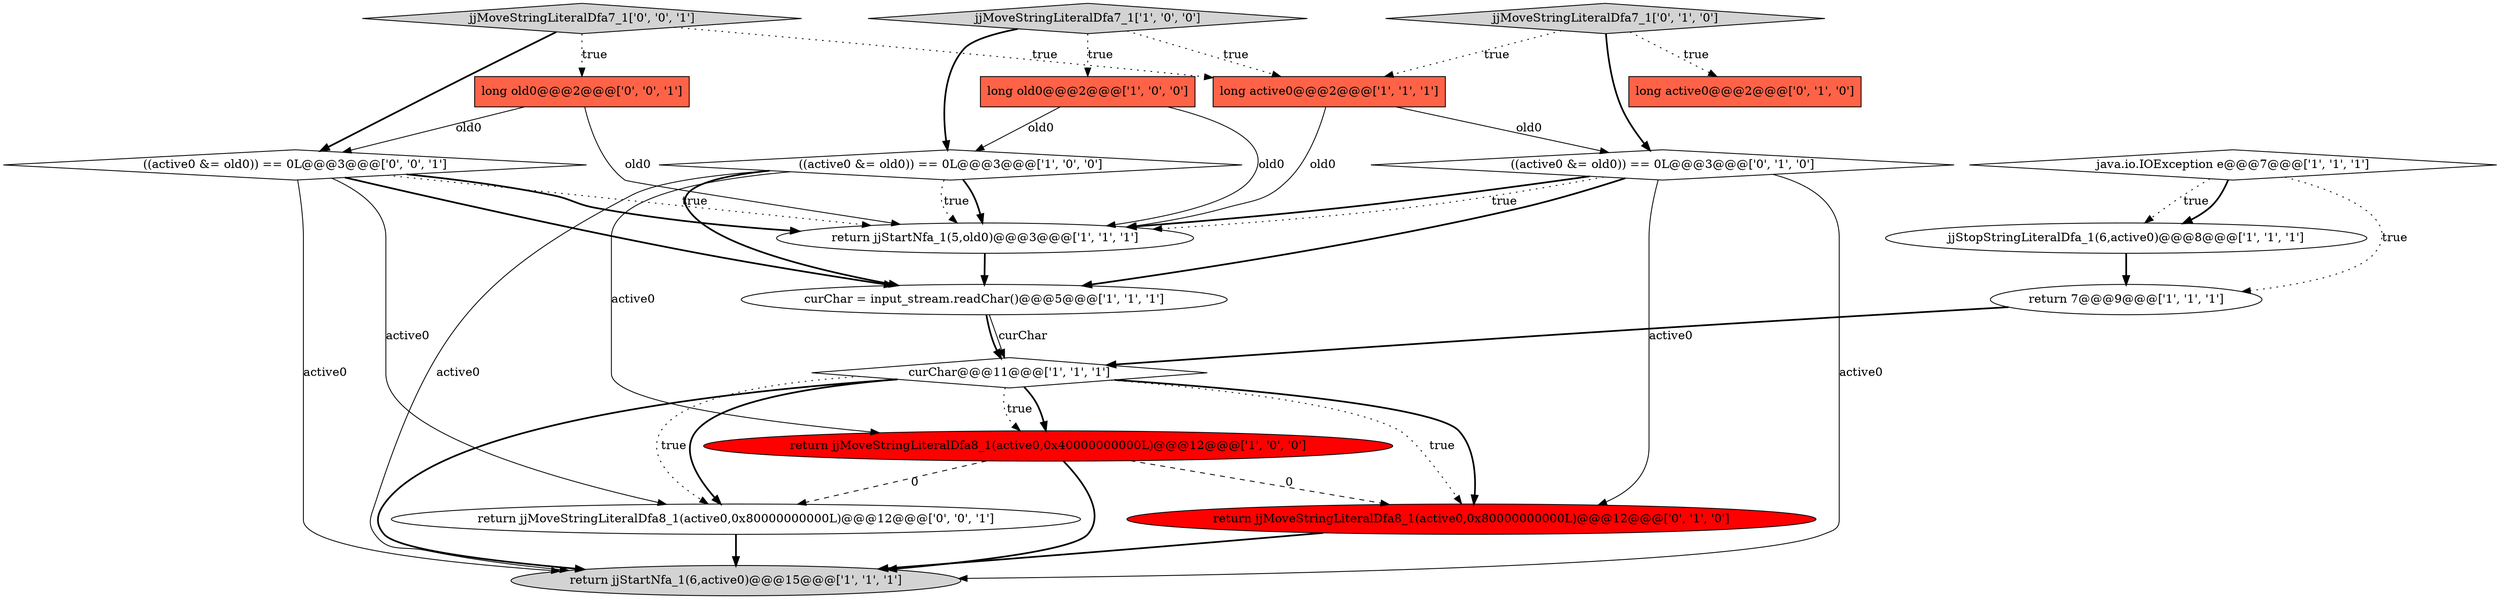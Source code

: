digraph {
6 [style = filled, label = "curChar@@@11@@@['1', '1', '1']", fillcolor = white, shape = diamond image = "AAA0AAABBB1BBB"];
0 [style = filled, label = "return jjMoveStringLiteralDfa8_1(active0,0x40000000000L)@@@12@@@['1', '0', '0']", fillcolor = red, shape = ellipse image = "AAA1AAABBB1BBB"];
5 [style = filled, label = "jjStopStringLiteralDfa_1(6,active0)@@@8@@@['1', '1', '1']", fillcolor = white, shape = ellipse image = "AAA0AAABBB1BBB"];
18 [style = filled, label = "jjMoveStringLiteralDfa7_1['0', '0', '1']", fillcolor = lightgray, shape = diamond image = "AAA0AAABBB3BBB"];
15 [style = filled, label = "jjMoveStringLiteralDfa7_1['0', '1', '0']", fillcolor = lightgray, shape = diamond image = "AAA0AAABBB2BBB"];
14 [style = filled, label = "long active0@@@2@@@['0', '1', '0']", fillcolor = tomato, shape = box image = "AAA0AAABBB2BBB"];
7 [style = filled, label = "long active0@@@2@@@['1', '1', '1']", fillcolor = tomato, shape = box image = "AAA0AAABBB1BBB"];
9 [style = filled, label = "jjMoveStringLiteralDfa7_1['1', '0', '0']", fillcolor = lightgray, shape = diamond image = "AAA0AAABBB1BBB"];
13 [style = filled, label = "return jjMoveStringLiteralDfa8_1(active0,0x80000000000L)@@@12@@@['0', '1', '0']", fillcolor = red, shape = ellipse image = "AAA1AAABBB2BBB"];
16 [style = filled, label = "return jjMoveStringLiteralDfa8_1(active0,0x80000000000L)@@@12@@@['0', '0', '1']", fillcolor = white, shape = ellipse image = "AAA0AAABBB3BBB"];
19 [style = filled, label = "long old0@@@2@@@['0', '0', '1']", fillcolor = tomato, shape = box image = "AAA0AAABBB3BBB"];
2 [style = filled, label = "return 7@@@9@@@['1', '1', '1']", fillcolor = white, shape = ellipse image = "AAA0AAABBB1BBB"];
8 [style = filled, label = "curChar = input_stream.readChar()@@@5@@@['1', '1', '1']", fillcolor = white, shape = ellipse image = "AAA0AAABBB1BBB"];
11 [style = filled, label = "return jjStartNfa_1(5,old0)@@@3@@@['1', '1', '1']", fillcolor = white, shape = ellipse image = "AAA0AAABBB1BBB"];
17 [style = filled, label = "((active0 &= old0)) == 0L@@@3@@@['0', '0', '1']", fillcolor = white, shape = diamond image = "AAA0AAABBB3BBB"];
10 [style = filled, label = "((active0 &= old0)) == 0L@@@3@@@['1', '0', '0']", fillcolor = white, shape = diamond image = "AAA0AAABBB1BBB"];
3 [style = filled, label = "long old0@@@2@@@['1', '0', '0']", fillcolor = tomato, shape = box image = "AAA0AAABBB1BBB"];
12 [style = filled, label = "((active0 &= old0)) == 0L@@@3@@@['0', '1', '0']", fillcolor = white, shape = diamond image = "AAA0AAABBB2BBB"];
4 [style = filled, label = "java.io.IOException e@@@7@@@['1', '1', '1']", fillcolor = white, shape = diamond image = "AAA0AAABBB1BBB"];
1 [style = filled, label = "return jjStartNfa_1(6,active0)@@@15@@@['1', '1', '1']", fillcolor = lightgray, shape = ellipse image = "AAA0AAABBB1BBB"];
17->8 [style = bold, label=""];
4->5 [style = dotted, label="true"];
18->7 [style = dotted, label="true"];
19->17 [style = solid, label="old0"];
17->16 [style = solid, label="active0"];
2->6 [style = bold, label=""];
6->13 [style = dotted, label="true"];
12->11 [style = bold, label=""];
18->19 [style = dotted, label="true"];
0->16 [style = dashed, label="0"];
17->11 [style = dotted, label="true"];
18->17 [style = bold, label=""];
3->10 [style = solid, label="old0"];
12->1 [style = solid, label="active0"];
8->6 [style = bold, label=""];
6->0 [style = bold, label=""];
7->11 [style = solid, label="old0"];
9->10 [style = bold, label=""];
15->14 [style = dotted, label="true"];
15->7 [style = dotted, label="true"];
10->0 [style = solid, label="active0"];
17->11 [style = bold, label=""];
13->1 [style = bold, label=""];
4->2 [style = dotted, label="true"];
12->11 [style = dotted, label="true"];
6->1 [style = bold, label=""];
17->1 [style = solid, label="active0"];
5->2 [style = bold, label=""];
10->11 [style = bold, label=""];
10->8 [style = bold, label=""];
16->1 [style = bold, label=""];
10->1 [style = solid, label="active0"];
10->11 [style = dotted, label="true"];
6->16 [style = bold, label=""];
12->8 [style = bold, label=""];
0->1 [style = bold, label=""];
6->13 [style = bold, label=""];
0->13 [style = dashed, label="0"];
12->13 [style = solid, label="active0"];
11->8 [style = bold, label=""];
15->12 [style = bold, label=""];
6->0 [style = dotted, label="true"];
9->7 [style = dotted, label="true"];
4->5 [style = bold, label=""];
8->6 [style = solid, label="curChar"];
9->3 [style = dotted, label="true"];
6->16 [style = dotted, label="true"];
19->11 [style = solid, label="old0"];
7->12 [style = solid, label="old0"];
3->11 [style = solid, label="old0"];
}
